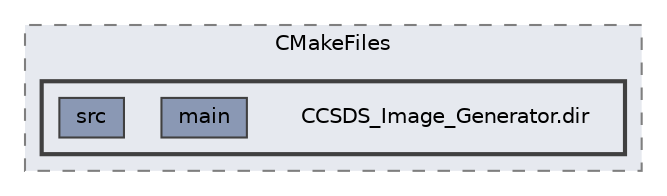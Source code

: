 digraph "build/CMakeFiles/CCSDS_Image_Generator.dir"
{
 // LATEX_PDF_SIZE
  bgcolor="transparent";
  edge [fontname=Helvetica,fontsize=10,labelfontname=Helvetica,labelfontsize=10];
  node [fontname=Helvetica,fontsize=10,shape=box,height=0.2,width=0.4];
  compound=true
  subgraph clusterdir_63772b626f2709090f0bdca0f40827b4 {
    graph [ bgcolor="#e6e9ef", pencolor="grey50", label="CMakeFiles", fontname=Helvetica,fontsize=10 style="filled,dashed", URL="dir_63772b626f2709090f0bdca0f40827b4.html",tooltip=""]
  subgraph clusterdir_c34be36075c98762d7207a7feefe0a74 {
    graph [ bgcolor="#e6e9ef", pencolor="grey25", label="", fontname=Helvetica,fontsize=10 style="filled,bold", URL="dir_c34be36075c98762d7207a7feefe0a74.html",tooltip=""]
    dir_c34be36075c98762d7207a7feefe0a74 [shape=plaintext, label="CCSDS_Image_Generator.dir"];
  dir_e14425e7f7bd68e40720ec6777e5dfc7 [label="main", fillcolor="#8a98b4", color="grey25", style="filled", URL="dir_e14425e7f7bd68e40720ec6777e5dfc7.html",tooltip=""];
  dir_8b4d779243a4c1ff83e0785b9ca9e30c [label="src", fillcolor="#8a98b4", color="grey25", style="filled", URL="dir_8b4d779243a4c1ff83e0785b9ca9e30c.html",tooltip=""];
  }
  }
}
